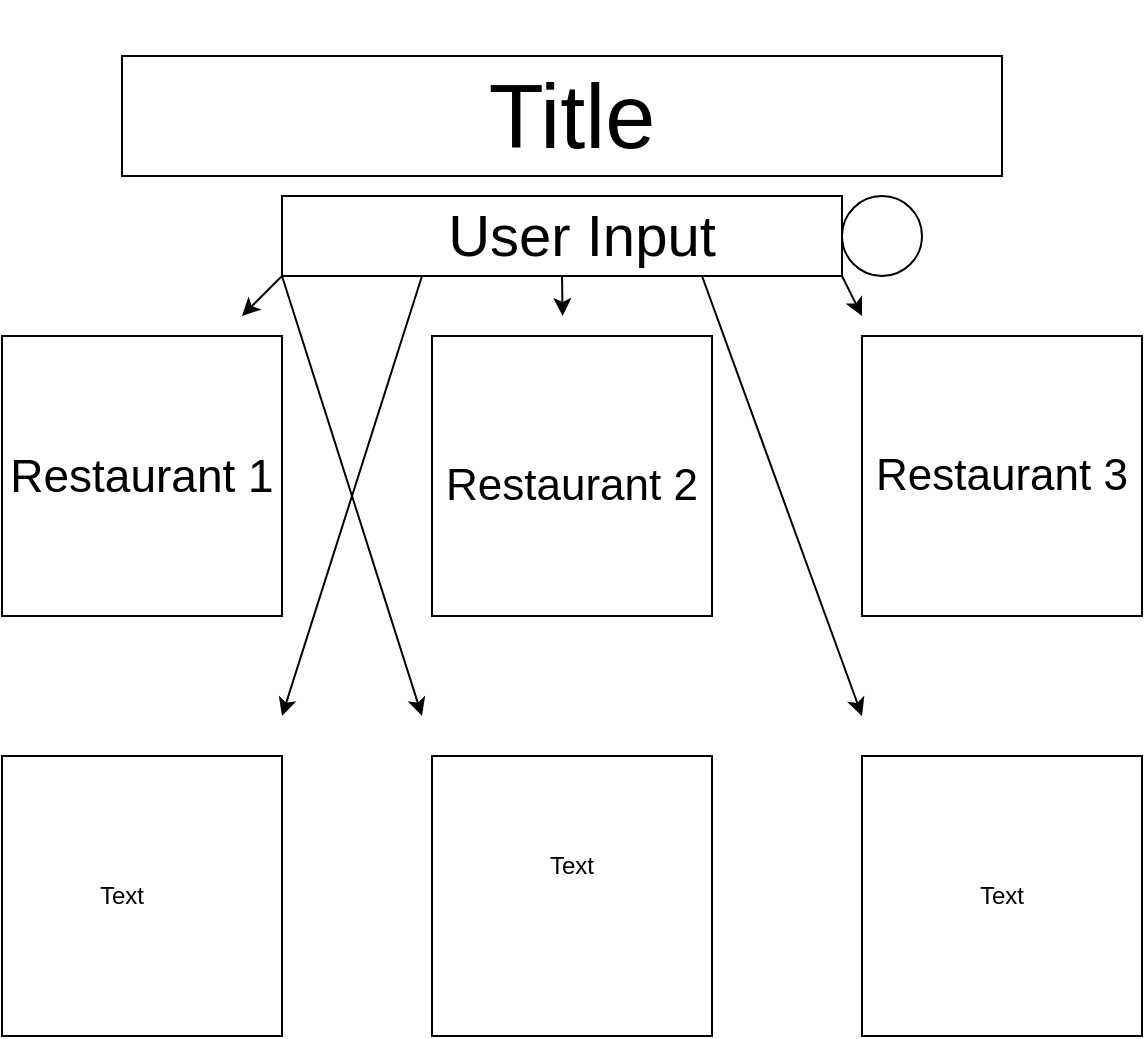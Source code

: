 <mxfile>
    <diagram id="R-rQBQ8hDzxCsJz2iwHZ" name="Page-1">
        <mxGraphModel dx="1288" dy="803" grid="1" gridSize="10" guides="1" tooltips="1" connect="1" arrows="1" fold="1" page="1" pageScale="1" pageWidth="850" pageHeight="1100" math="0" shadow="0">
            <root>
                <mxCell id="0"/>
                <mxCell id="1" parent="0"/>
                <mxCell id="7" style="edgeStyle=none;html=1;" edge="1" parent="1">
                    <mxGeometry relative="1" as="geometry">
                        <mxPoint x="380" y="40" as="targetPoint"/>
                        <mxPoint x="380" y="40" as="sourcePoint"/>
                    </mxGeometry>
                </mxCell>
                <mxCell id="6" style="edgeStyle=none;html=1;" edge="1" parent="1">
                    <mxGeometry relative="1" as="geometry">
                        <mxPoint x="380" y="40" as="sourcePoint"/>
                        <mxPoint x="380" y="40" as="targetPoint"/>
                    </mxGeometry>
                </mxCell>
                <mxCell id="8" value="" style="whiteSpace=wrap;html=1;aspect=fixed;" vertex="1" parent="1">
                    <mxGeometry x="140" y="200" width="140" height="140" as="geometry"/>
                </mxCell>
                <mxCell id="9" value="" style="whiteSpace=wrap;html=1;aspect=fixed;" vertex="1" parent="1">
                    <mxGeometry x="355" y="200" width="140" height="140" as="geometry"/>
                </mxCell>
                <mxCell id="10" value="" style="whiteSpace=wrap;html=1;aspect=fixed;" vertex="1" parent="1">
                    <mxGeometry x="570" y="200" width="140" height="140" as="geometry"/>
                </mxCell>
                <mxCell id="13" value="" style="whiteSpace=wrap;html=1;aspect=fixed;" vertex="1" parent="1">
                    <mxGeometry x="140" y="410" width="140" height="140" as="geometry"/>
                </mxCell>
                <mxCell id="14" value="" style="whiteSpace=wrap;html=1;aspect=fixed;" vertex="1" parent="1">
                    <mxGeometry x="355" y="410" width="140" height="140" as="geometry"/>
                </mxCell>
                <mxCell id="15" value="" style="whiteSpace=wrap;html=1;aspect=fixed;" vertex="1" parent="1">
                    <mxGeometry x="570" y="410" width="140" height="140" as="geometry"/>
                </mxCell>
                <mxCell id="24" style="edgeStyle=none;html=1;exitX=0;exitY=1;exitDx=0;exitDy=0;" edge="1" parent="1" source="17">
                    <mxGeometry relative="1" as="geometry">
                        <mxPoint x="260" y="190" as="targetPoint"/>
                    </mxGeometry>
                </mxCell>
                <mxCell id="25" style="edgeStyle=none;html=1;exitX=0.5;exitY=1;exitDx=0;exitDy=0;" edge="1" parent="1" source="17">
                    <mxGeometry relative="1" as="geometry">
                        <mxPoint x="420.333" y="190" as="targetPoint"/>
                    </mxGeometry>
                </mxCell>
                <mxCell id="26" style="edgeStyle=none;html=1;exitX=1;exitY=1;exitDx=0;exitDy=0;" edge="1" parent="1" source="17">
                    <mxGeometry relative="1" as="geometry">
                        <mxPoint x="570" y="190" as="targetPoint"/>
                    </mxGeometry>
                </mxCell>
                <mxCell id="28" style="edgeStyle=none;html=1;exitX=0.25;exitY=1;exitDx=0;exitDy=0;" edge="1" parent="1" source="17">
                    <mxGeometry relative="1" as="geometry">
                        <mxPoint x="280" y="390" as="targetPoint"/>
                    </mxGeometry>
                </mxCell>
                <mxCell id="29" style="edgeStyle=none;html=1;exitX=0.75;exitY=1;exitDx=0;exitDy=0;" edge="1" parent="1" source="17">
                    <mxGeometry relative="1" as="geometry">
                        <mxPoint x="570" y="390" as="targetPoint"/>
                    </mxGeometry>
                </mxCell>
                <mxCell id="30" style="edgeStyle=none;html=1;exitX=0;exitY=1;exitDx=0;exitDy=0;" edge="1" parent="1" source="17">
                    <mxGeometry relative="1" as="geometry">
                        <mxPoint x="350" y="390" as="targetPoint"/>
                    </mxGeometry>
                </mxCell>
                <mxCell id="17" value="" style="rounded=0;whiteSpace=wrap;html=1;" vertex="1" parent="1">
                    <mxGeometry x="280" y="130" width="280" height="40" as="geometry"/>
                </mxCell>
                <mxCell id="18" value="" style="ellipse;whiteSpace=wrap;html=1;aspect=fixed;" vertex="1" parent="1">
                    <mxGeometry x="560" y="130" width="40" height="40" as="geometry"/>
                </mxCell>
                <mxCell id="19" value="" style="rounded=0;whiteSpace=wrap;html=1;" vertex="1" parent="1">
                    <mxGeometry x="200" y="60" width="440" height="60" as="geometry"/>
                </mxCell>
                <mxCell id="31" value="User Input" style="text;strokeColor=none;align=center;fillColor=none;html=1;verticalAlign=middle;whiteSpace=wrap;rounded=0;fontSize=29;" vertex="1" parent="1">
                    <mxGeometry x="310" y="135" width="240" height="30" as="geometry"/>
                </mxCell>
                <mxCell id="32" value="Title" style="text;strokeColor=none;align=center;fillColor=none;html=1;verticalAlign=middle;whiteSpace=wrap;rounded=0;fontSize=45;" vertex="1" parent="1">
                    <mxGeometry x="210" y="75" width="430" height="30" as="geometry"/>
                </mxCell>
                <mxCell id="34" value="Restaurant 1" style="text;strokeColor=none;align=center;fillColor=none;html=1;verticalAlign=middle;whiteSpace=wrap;rounded=0;fontSize=23;" vertex="1" parent="1">
                    <mxGeometry x="140" y="200" width="140" height="140" as="geometry"/>
                </mxCell>
                <mxCell id="35" value="Restaurant 2" style="text;strokeColor=none;align=center;fillColor=none;html=1;verticalAlign=middle;whiteSpace=wrap;rounded=0;fontSize=22;" vertex="1" parent="1">
                    <mxGeometry x="350" y="210" width="150" height="130" as="geometry"/>
                </mxCell>
                <mxCell id="36" value="Restaurant 3" style="text;strokeColor=none;align=center;fillColor=none;html=1;verticalAlign=middle;whiteSpace=wrap;rounded=0;fontSize=22;" vertex="1" parent="1">
                    <mxGeometry x="570" y="200" width="140" height="140" as="geometry"/>
                </mxCell>
                <mxCell id="37" value="Text" style="text;strokeColor=none;align=center;fillColor=none;html=1;verticalAlign=middle;whiteSpace=wrap;rounded=0;" vertex="1" parent="1">
                    <mxGeometry x="170" y="465" width="60" height="30" as="geometry"/>
                </mxCell>
                <mxCell id="38" value="Text" style="text;strokeColor=none;align=center;fillColor=none;html=1;verticalAlign=middle;whiteSpace=wrap;rounded=0;" vertex="1" parent="1">
                    <mxGeometry x="395" y="450" width="60" height="30" as="geometry"/>
                </mxCell>
                <mxCell id="39" value="Text" style="text;strokeColor=none;align=center;fillColor=none;html=1;verticalAlign=middle;whiteSpace=wrap;rounded=0;" vertex="1" parent="1">
                    <mxGeometry x="610" y="465" width="60" height="30" as="geometry"/>
                </mxCell>
            </root>
        </mxGraphModel>
    </diagram>
</mxfile>